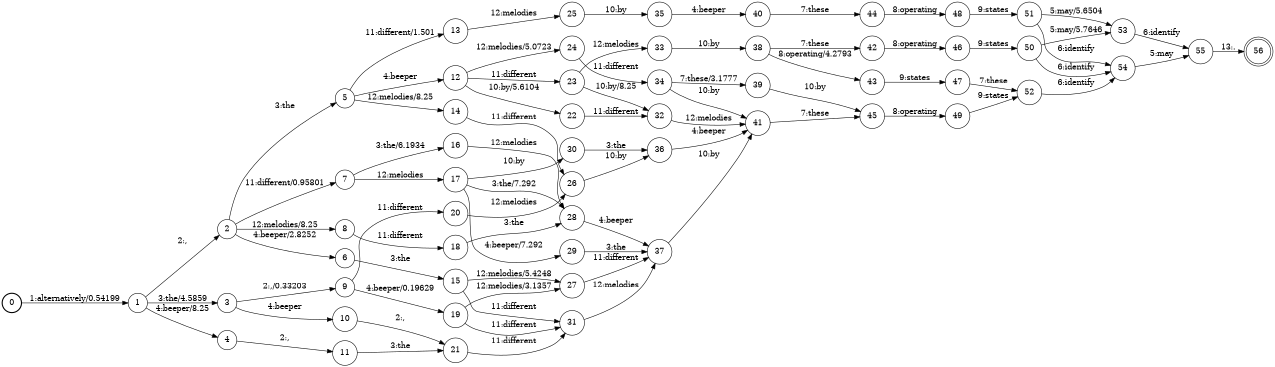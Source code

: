digraph FST {
rankdir = LR;
size = "8.5,11";
label = "";
center = 1;
orientation = Portrait;
ranksep = "0.4";
nodesep = "0.25";
0 [label = "0", shape = circle, style = bold, fontsize = 14]
	0 -> 1 [label = "1:alternatively/0.54199", fontsize = 14];
1 [label = "1", shape = circle, style = solid, fontsize = 14]
	1 -> 2 [label = "2:,", fontsize = 14];
	1 -> 3 [label = "3:the/4.5859", fontsize = 14];
	1 -> 4 [label = "4:beeper/8.25", fontsize = 14];
2 [label = "2", shape = circle, style = solid, fontsize = 14]
	2 -> 5 [label = "3:the", fontsize = 14];
	2 -> 6 [label = "4:beeper/2.8252", fontsize = 14];
	2 -> 7 [label = "11:different/0.95801", fontsize = 14];
	2 -> 8 [label = "12:melodies/8.25", fontsize = 14];
3 [label = "3", shape = circle, style = solid, fontsize = 14]
	3 -> 9 [label = "2:,/0.33203", fontsize = 14];
	3 -> 10 [label = "4:beeper", fontsize = 14];
4 [label = "4", shape = circle, style = solid, fontsize = 14]
	4 -> 11 [label = "2:,", fontsize = 14];
5 [label = "5", shape = circle, style = solid, fontsize = 14]
	5 -> 12 [label = "4:beeper", fontsize = 14];
	5 -> 13 [label = "11:different/1.501", fontsize = 14];
	5 -> 14 [label = "12:melodies/8.25", fontsize = 14];
6 [label = "6", shape = circle, style = solid, fontsize = 14]
	6 -> 15 [label = "3:the", fontsize = 14];
7 [label = "7", shape = circle, style = solid, fontsize = 14]
	7 -> 16 [label = "3:the/6.1934", fontsize = 14];
	7 -> 17 [label = "12:melodies", fontsize = 14];
8 [label = "8", shape = circle, style = solid, fontsize = 14]
	8 -> 18 [label = "11:different", fontsize = 14];
9 [label = "9", shape = circle, style = solid, fontsize = 14]
	9 -> 19 [label = "4:beeper/0.19629", fontsize = 14];
	9 -> 20 [label = "11:different", fontsize = 14];
10 [label = "10", shape = circle, style = solid, fontsize = 14]
	10 -> 21 [label = "2:,", fontsize = 14];
11 [label = "11", shape = circle, style = solid, fontsize = 14]
	11 -> 21 [label = "3:the", fontsize = 14];
12 [label = "12", shape = circle, style = solid, fontsize = 14]
	12 -> 22 [label = "10:by/5.6104", fontsize = 14];
	12 -> 23 [label = "11:different", fontsize = 14];
	12 -> 24 [label = "12:melodies/5.0723", fontsize = 14];
13 [label = "13", shape = circle, style = solid, fontsize = 14]
	13 -> 25 [label = "12:melodies", fontsize = 14];
14 [label = "14", shape = circle, style = solid, fontsize = 14]
	14 -> 26 [label = "11:different", fontsize = 14];
15 [label = "15", shape = circle, style = solid, fontsize = 14]
	15 -> 31 [label = "11:different", fontsize = 14];
	15 -> 27 [label = "12:melodies/5.4248", fontsize = 14];
16 [label = "16", shape = circle, style = solid, fontsize = 14]
	16 -> 28 [label = "12:melodies", fontsize = 14];
17 [label = "17", shape = circle, style = solid, fontsize = 14]
	17 -> 28 [label = "3:the/7.292", fontsize = 14];
	17 -> 29 [label = "4:beeper/7.292", fontsize = 14];
	17 -> 30 [label = "10:by", fontsize = 14];
18 [label = "18", shape = circle, style = solid, fontsize = 14]
	18 -> 28 [label = "3:the", fontsize = 14];
19 [label = "19", shape = circle, style = solid, fontsize = 14]
	19 -> 31 [label = "11:different", fontsize = 14];
	19 -> 27 [label = "12:melodies/3.1357", fontsize = 14];
20 [label = "20", shape = circle, style = solid, fontsize = 14]
	20 -> 26 [label = "12:melodies", fontsize = 14];
21 [label = "21", shape = circle, style = solid, fontsize = 14]
	21 -> 31 [label = "11:different", fontsize = 14];
22 [label = "22", shape = circle, style = solid, fontsize = 14]
	22 -> 32 [label = "11:different", fontsize = 14];
23 [label = "23", shape = circle, style = solid, fontsize = 14]
	23 -> 32 [label = "10:by/8.25", fontsize = 14];
	23 -> 33 [label = "12:melodies", fontsize = 14];
24 [label = "24", shape = circle, style = solid, fontsize = 14]
	24 -> 34 [label = "11:different", fontsize = 14];
25 [label = "25", shape = circle, style = solid, fontsize = 14]
	25 -> 35 [label = "10:by", fontsize = 14];
26 [label = "26", shape = circle, style = solid, fontsize = 14]
	26 -> 36 [label = "10:by", fontsize = 14];
27 [label = "27", shape = circle, style = solid, fontsize = 14]
	27 -> 37 [label = "11:different", fontsize = 14];
28 [label = "28", shape = circle, style = solid, fontsize = 14]
	28 -> 37 [label = "4:beeper", fontsize = 14];
29 [label = "29", shape = circle, style = solid, fontsize = 14]
	29 -> 37 [label = "3:the", fontsize = 14];
30 [label = "30", shape = circle, style = solid, fontsize = 14]
	30 -> 36 [label = "3:the", fontsize = 14];
31 [label = "31", shape = circle, style = solid, fontsize = 14]
	31 -> 37 [label = "12:melodies", fontsize = 14];
32 [label = "32", shape = circle, style = solid, fontsize = 14]
	32 -> 41 [label = "12:melodies", fontsize = 14];
33 [label = "33", shape = circle, style = solid, fontsize = 14]
	33 -> 38 [label = "10:by", fontsize = 14];
34 [label = "34", shape = circle, style = solid, fontsize = 14]
	34 -> 39 [label = "7:these/3.1777", fontsize = 14];
	34 -> 41 [label = "10:by", fontsize = 14];
35 [label = "35", shape = circle, style = solid, fontsize = 14]
	35 -> 40 [label = "4:beeper", fontsize = 14];
36 [label = "36", shape = circle, style = solid, fontsize = 14]
	36 -> 41 [label = "4:beeper", fontsize = 14];
37 [label = "37", shape = circle, style = solid, fontsize = 14]
	37 -> 41 [label = "10:by", fontsize = 14];
38 [label = "38", shape = circle, style = solid, fontsize = 14]
	38 -> 42 [label = "7:these", fontsize = 14];
	38 -> 43 [label = "8:operating/4.2793", fontsize = 14];
39 [label = "39", shape = circle, style = solid, fontsize = 14]
	39 -> 45 [label = "10:by", fontsize = 14];
40 [label = "40", shape = circle, style = solid, fontsize = 14]
	40 -> 44 [label = "7:these", fontsize = 14];
41 [label = "41", shape = circle, style = solid, fontsize = 14]
	41 -> 45 [label = "7:these", fontsize = 14];
42 [label = "42", shape = circle, style = solid, fontsize = 14]
	42 -> 46 [label = "8:operating", fontsize = 14];
43 [label = "43", shape = circle, style = solid, fontsize = 14]
	43 -> 47 [label = "9:states", fontsize = 14];
44 [label = "44", shape = circle, style = solid, fontsize = 14]
	44 -> 48 [label = "8:operating", fontsize = 14];
45 [label = "45", shape = circle, style = solid, fontsize = 14]
	45 -> 49 [label = "8:operating", fontsize = 14];
46 [label = "46", shape = circle, style = solid, fontsize = 14]
	46 -> 50 [label = "9:states", fontsize = 14];
47 [label = "47", shape = circle, style = solid, fontsize = 14]
	47 -> 52 [label = "7:these", fontsize = 14];
48 [label = "48", shape = circle, style = solid, fontsize = 14]
	48 -> 51 [label = "9:states", fontsize = 14];
49 [label = "49", shape = circle, style = solid, fontsize = 14]
	49 -> 52 [label = "9:states", fontsize = 14];
50 [label = "50", shape = circle, style = solid, fontsize = 14]
	50 -> 53 [label = "5:may/5.7646", fontsize = 14];
	50 -> 54 [label = "6:identify", fontsize = 14];
51 [label = "51", shape = circle, style = solid, fontsize = 14]
	51 -> 53 [label = "5:may/5.6504", fontsize = 14];
	51 -> 54 [label = "6:identify", fontsize = 14];
52 [label = "52", shape = circle, style = solid, fontsize = 14]
	52 -> 54 [label = "6:identify", fontsize = 14];
53 [label = "53", shape = circle, style = solid, fontsize = 14]
	53 -> 55 [label = "6:identify", fontsize = 14];
54 [label = "54", shape = circle, style = solid, fontsize = 14]
	54 -> 55 [label = "5:may", fontsize = 14];
55 [label = "55", shape = circle, style = solid, fontsize = 14]
	55 -> 56 [label = "13:.", fontsize = 14];
56 [label = "56", shape = doublecircle, style = solid, fontsize = 14]
}
